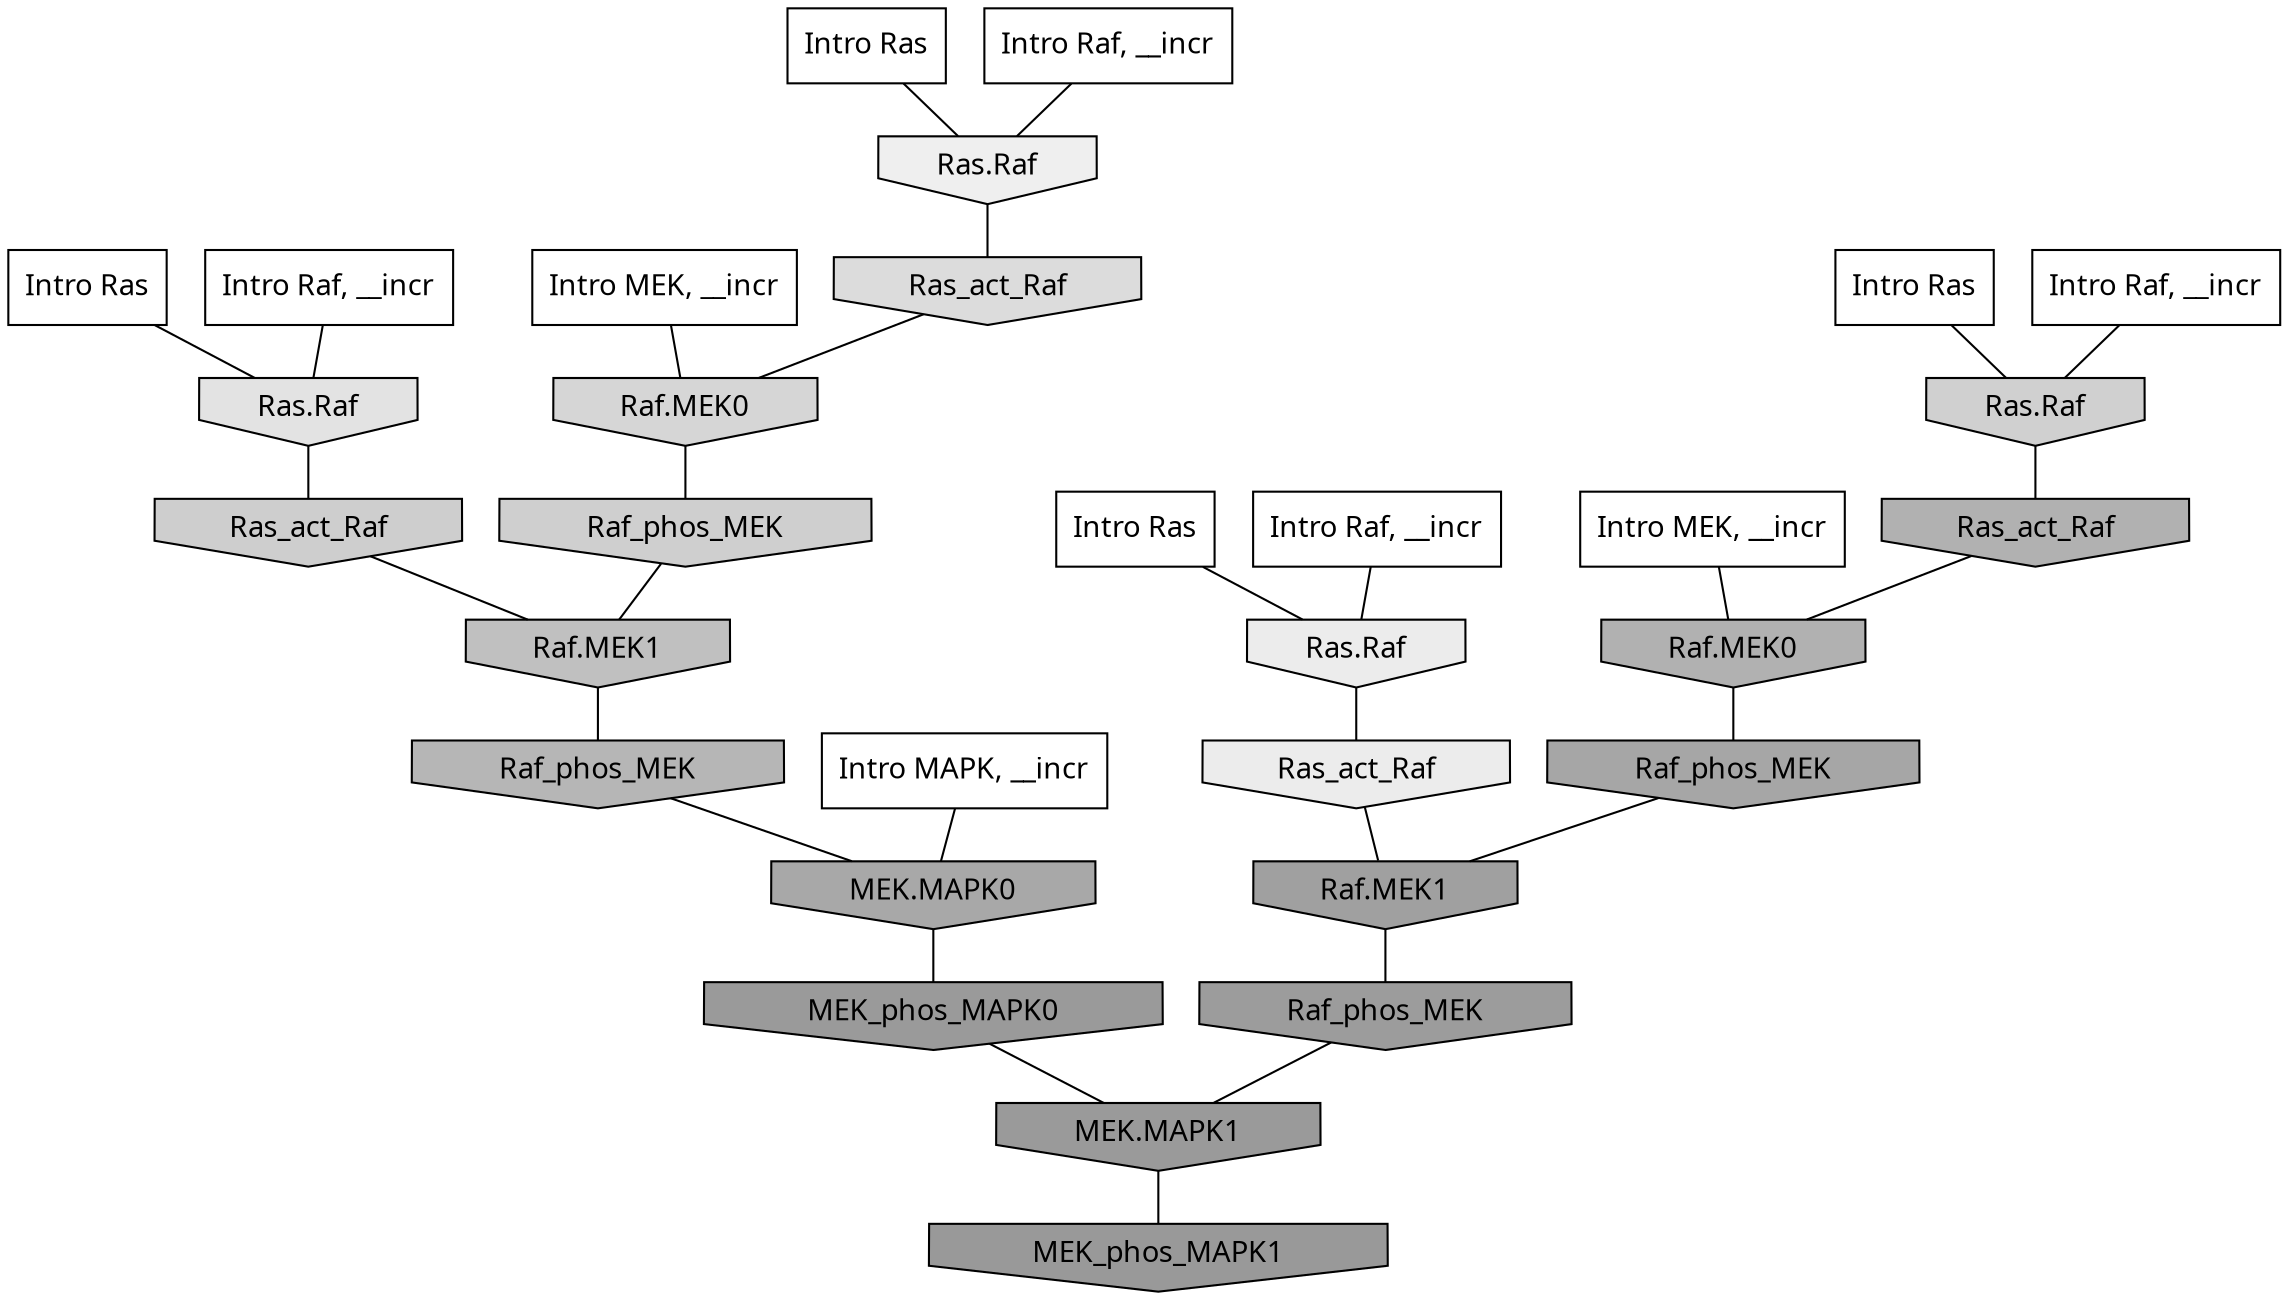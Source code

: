 digraph G{
  rankdir="TB";
  ranksep=0.30;
  node [fontname="CMU Serif"];
  edge [fontname="CMU Serif"];
  
  9 [label="Intro Ras", shape=rectangle, style=filled, fillcolor="0.000 0.000 1.000"]
  
  10 [label="Intro Ras", shape=rectangle, style=filled, fillcolor="0.000 0.000 1.000"]
  
  68 [label="Intro Ras", shape=rectangle, style=filled, fillcolor="0.000 0.000 1.000"]
  
  80 [label="Intro Ras", shape=rectangle, style=filled, fillcolor="0.000 0.000 1.000"]
  
  233 [label="Intro Raf, __incr", shape=rectangle, style=filled, fillcolor="0.000 0.000 1.000"]
  
  322 [label="Intro Raf, __incr", shape=rectangle, style=filled, fillcolor="0.000 0.000 1.000"]
  
  606 [label="Intro Raf, __incr", shape=rectangle, style=filled, fillcolor="0.000 0.000 1.000"]
  
  935 [label="Intro Raf, __incr", shape=rectangle, style=filled, fillcolor="0.000 0.000 1.000"]
  
  1303 [label="Intro MEK, __incr", shape=rectangle, style=filled, fillcolor="0.000 0.000 1.000"]
  
  1331 [label="Intro MEK, __incr", shape=rectangle, style=filled, fillcolor="0.000 0.000 1.000"]
  
  2833 [label="Intro MAPK, __incr", shape=rectangle, style=filled, fillcolor="0.000 0.000 1.000"]
  
  4002 [label="Ras.Raf", shape=invhouse, style=filled, fillcolor="0.000 0.000 0.935"]
  
  4181 [label="Ras.Raf", shape=invhouse, style=filled, fillcolor="0.000 0.000 0.923"]
  
  4208 [label="Ras_act_Raf", shape=invhouse, style=filled, fillcolor="0.000 0.000 0.922"]
  
  4790 [label="Ras.Raf", shape=invhouse, style=filled, fillcolor="0.000 0.000 0.888"]
  
  5331 [label="Ras_act_Raf", shape=invhouse, style=filled, fillcolor="0.000 0.000 0.860"]
  
  5719 [label="Raf.MEK0", shape=invhouse, style=filled, fillcolor="0.000 0.000 0.839"]
  
  6309 [label="Ras.Raf", shape=invhouse, style=filled, fillcolor="0.000 0.000 0.814"]
  
  6382 [label="Raf_phos_MEK", shape=invhouse, style=filled, fillcolor="0.000 0.000 0.811"]
  
  6547 [label="Ras_act_Raf", shape=invhouse, style=filled, fillcolor="0.000 0.000 0.805"]
  
  8429 [label="Raf.MEK1", shape=invhouse, style=filled, fillcolor="0.000 0.000 0.751"]
  
  10138 [label="Raf_phos_MEK", shape=invhouse, style=filled, fillcolor="0.000 0.000 0.713"]
  
  11144 [label="Ras_act_Raf", shape=invhouse, style=filled, fillcolor="0.000 0.000 0.695"]
  
  11279 [label="Raf.MEK0", shape=invhouse, style=filled, fillcolor="0.000 0.000 0.693"]
  
  13603 [label="MEK.MAPK0", shape=invhouse, style=filled, fillcolor="0.000 0.000 0.659"]
  
  14221 [label="Raf_phos_MEK", shape=invhouse, style=filled, fillcolor="0.000 0.000 0.651"]
  
  15881 [label="Raf.MEK1", shape=invhouse, style=filled, fillcolor="0.000 0.000 0.628"]
  
  16711 [label="Raf_phos_MEK", shape=invhouse, style=filled, fillcolor="0.000 0.000 0.611"]
  
  17034 [label="MEK_phos_MAPK0", shape=invhouse, style=filled, fillcolor="0.000 0.000 0.603"]
  
  17035 [label="MEK.MAPK1", shape=invhouse, style=filled, fillcolor="0.000 0.000 0.603"]
  
  17170 [label="MEK_phos_MAPK1", shape=invhouse, style=filled, fillcolor="0.000 0.000 0.600"]
  
  
  17035 -> 17170 [dir=none, color="0.000 0.000 0.000"] 
  17034 -> 17035 [dir=none, color="0.000 0.000 0.000"] 
  16711 -> 17035 [dir=none, color="0.000 0.000 0.000"] 
  15881 -> 16711 [dir=none, color="0.000 0.000 0.000"] 
  14221 -> 15881 [dir=none, color="0.000 0.000 0.000"] 
  13603 -> 17034 [dir=none, color="0.000 0.000 0.000"] 
  11279 -> 14221 [dir=none, color="0.000 0.000 0.000"] 
  11144 -> 11279 [dir=none, color="0.000 0.000 0.000"] 
  10138 -> 13603 [dir=none, color="0.000 0.000 0.000"] 
  8429 -> 10138 [dir=none, color="0.000 0.000 0.000"] 
  6547 -> 8429 [dir=none, color="0.000 0.000 0.000"] 
  6382 -> 8429 [dir=none, color="0.000 0.000 0.000"] 
  6309 -> 11144 [dir=none, color="0.000 0.000 0.000"] 
  5719 -> 6382 [dir=none, color="0.000 0.000 0.000"] 
  5331 -> 5719 [dir=none, color="0.000 0.000 0.000"] 
  4790 -> 6547 [dir=none, color="0.000 0.000 0.000"] 
  4208 -> 15881 [dir=none, color="0.000 0.000 0.000"] 
  4181 -> 4208 [dir=none, color="0.000 0.000 0.000"] 
  4002 -> 5331 [dir=none, color="0.000 0.000 0.000"] 
  2833 -> 13603 [dir=none, color="0.000 0.000 0.000"] 
  1331 -> 5719 [dir=none, color="0.000 0.000 0.000"] 
  1303 -> 11279 [dir=none, color="0.000 0.000 0.000"] 
  935 -> 4181 [dir=none, color="0.000 0.000 0.000"] 
  606 -> 4790 [dir=none, color="0.000 0.000 0.000"] 
  322 -> 4002 [dir=none, color="0.000 0.000 0.000"] 
  233 -> 6309 [dir=none, color="0.000 0.000 0.000"] 
  80 -> 4181 [dir=none, color="0.000 0.000 0.000"] 
  68 -> 4002 [dir=none, color="0.000 0.000 0.000"] 
  10 -> 6309 [dir=none, color="0.000 0.000 0.000"] 
  9 -> 4790 [dir=none, color="0.000 0.000 0.000"] 
  
  }
